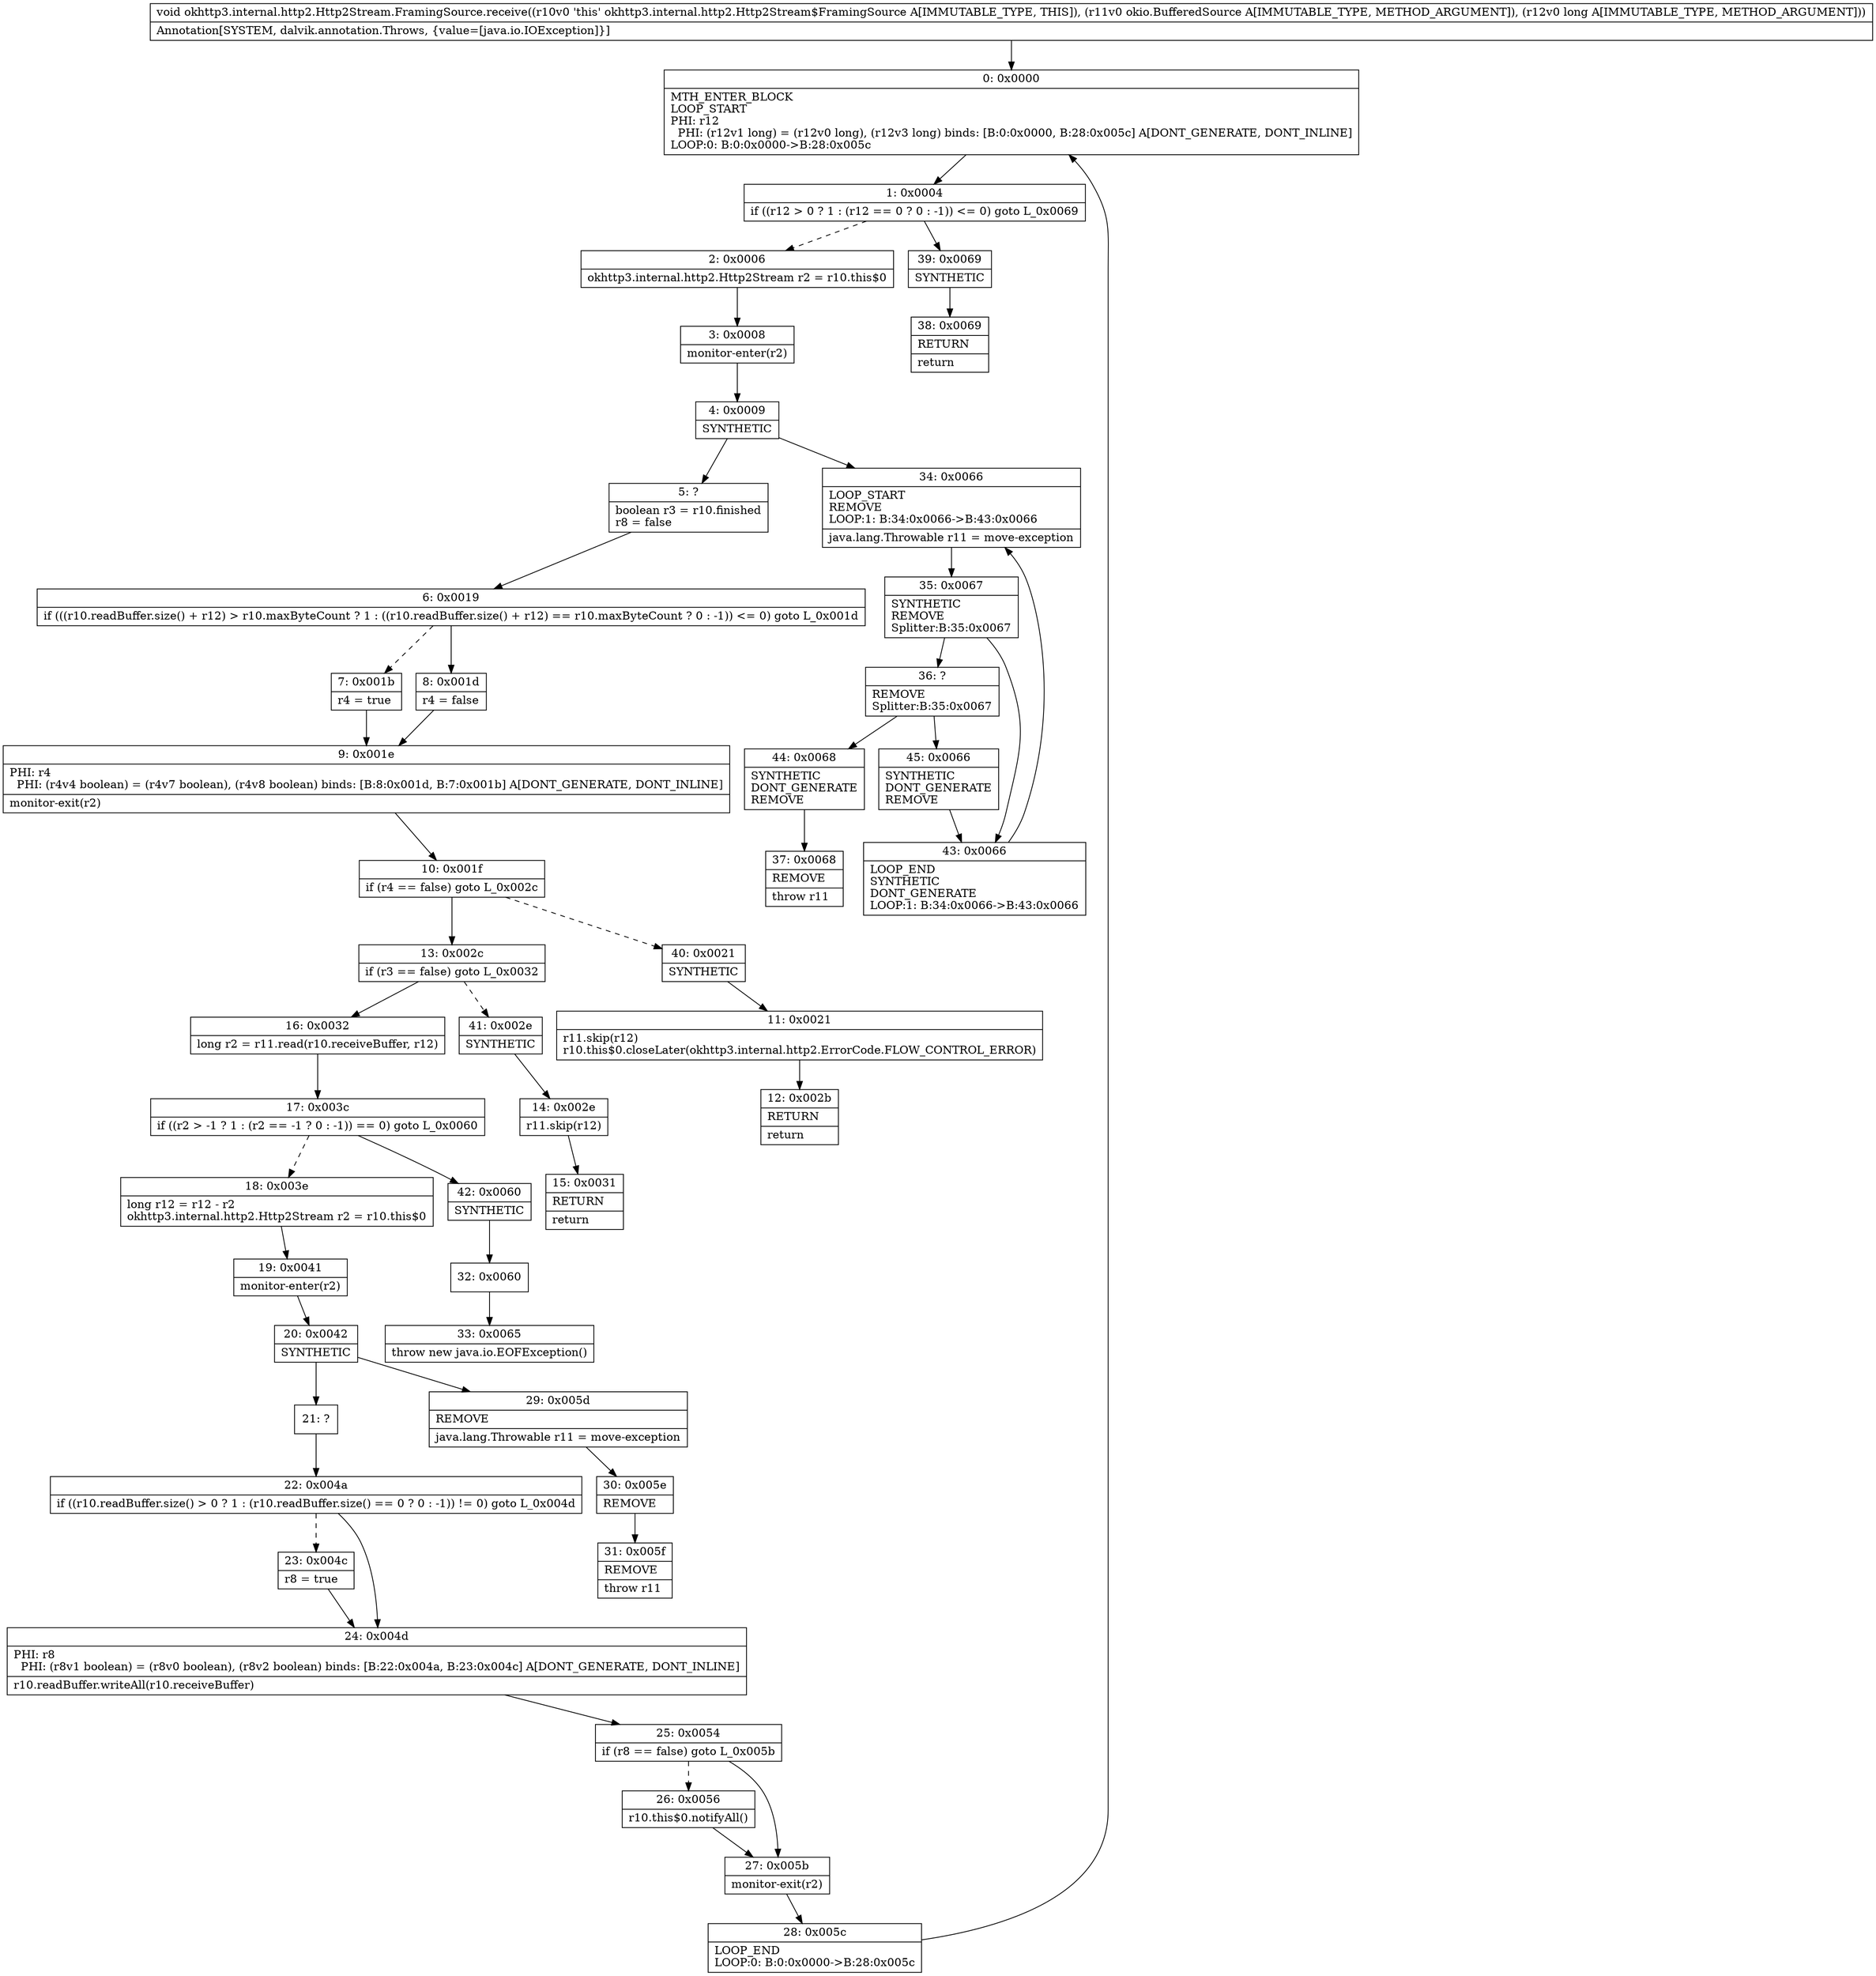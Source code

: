 digraph "CFG forokhttp3.internal.http2.Http2Stream.FramingSource.receive(Lokio\/BufferedSource;J)V" {
Node_0 [shape=record,label="{0\:\ 0x0000|MTH_ENTER_BLOCK\lLOOP_START\lPHI: r12 \l  PHI: (r12v1 long) = (r12v0 long), (r12v3 long) binds: [B:0:0x0000, B:28:0x005c] A[DONT_GENERATE, DONT_INLINE]\lLOOP:0: B:0:0x0000\-\>B:28:0x005c\l}"];
Node_1 [shape=record,label="{1\:\ 0x0004|if ((r12 \> 0 ? 1 : (r12 == 0 ? 0 : \-1)) \<= 0) goto L_0x0069\l}"];
Node_2 [shape=record,label="{2\:\ 0x0006|okhttp3.internal.http2.Http2Stream r2 = r10.this$0\l}"];
Node_3 [shape=record,label="{3\:\ 0x0008|monitor\-enter(r2)\l}"];
Node_4 [shape=record,label="{4\:\ 0x0009|SYNTHETIC\l}"];
Node_5 [shape=record,label="{5\:\ ?|boolean r3 = r10.finished\lr8 = false\l}"];
Node_6 [shape=record,label="{6\:\ 0x0019|if (((r10.readBuffer.size() + r12) \> r10.maxByteCount ? 1 : ((r10.readBuffer.size() + r12) == r10.maxByteCount ? 0 : \-1)) \<= 0) goto L_0x001d\l}"];
Node_7 [shape=record,label="{7\:\ 0x001b|r4 = true\l}"];
Node_8 [shape=record,label="{8\:\ 0x001d|r4 = false\l}"];
Node_9 [shape=record,label="{9\:\ 0x001e|PHI: r4 \l  PHI: (r4v4 boolean) = (r4v7 boolean), (r4v8 boolean) binds: [B:8:0x001d, B:7:0x001b] A[DONT_GENERATE, DONT_INLINE]\l|monitor\-exit(r2)\l}"];
Node_10 [shape=record,label="{10\:\ 0x001f|if (r4 == false) goto L_0x002c\l}"];
Node_11 [shape=record,label="{11\:\ 0x0021|r11.skip(r12)\lr10.this$0.closeLater(okhttp3.internal.http2.ErrorCode.FLOW_CONTROL_ERROR)\l}"];
Node_12 [shape=record,label="{12\:\ 0x002b|RETURN\l|return\l}"];
Node_13 [shape=record,label="{13\:\ 0x002c|if (r3 == false) goto L_0x0032\l}"];
Node_14 [shape=record,label="{14\:\ 0x002e|r11.skip(r12)\l}"];
Node_15 [shape=record,label="{15\:\ 0x0031|RETURN\l|return\l}"];
Node_16 [shape=record,label="{16\:\ 0x0032|long r2 = r11.read(r10.receiveBuffer, r12)\l}"];
Node_17 [shape=record,label="{17\:\ 0x003c|if ((r2 \> \-1 ? 1 : (r2 == \-1 ? 0 : \-1)) == 0) goto L_0x0060\l}"];
Node_18 [shape=record,label="{18\:\ 0x003e|long r12 = r12 \- r2\lokhttp3.internal.http2.Http2Stream r2 = r10.this$0\l}"];
Node_19 [shape=record,label="{19\:\ 0x0041|monitor\-enter(r2)\l}"];
Node_20 [shape=record,label="{20\:\ 0x0042|SYNTHETIC\l}"];
Node_21 [shape=record,label="{21\:\ ?}"];
Node_22 [shape=record,label="{22\:\ 0x004a|if ((r10.readBuffer.size() \> 0 ? 1 : (r10.readBuffer.size() == 0 ? 0 : \-1)) != 0) goto L_0x004d\l}"];
Node_23 [shape=record,label="{23\:\ 0x004c|r8 = true\l}"];
Node_24 [shape=record,label="{24\:\ 0x004d|PHI: r8 \l  PHI: (r8v1 boolean) = (r8v0 boolean), (r8v2 boolean) binds: [B:22:0x004a, B:23:0x004c] A[DONT_GENERATE, DONT_INLINE]\l|r10.readBuffer.writeAll(r10.receiveBuffer)\l}"];
Node_25 [shape=record,label="{25\:\ 0x0054|if (r8 == false) goto L_0x005b\l}"];
Node_26 [shape=record,label="{26\:\ 0x0056|r10.this$0.notifyAll()\l}"];
Node_27 [shape=record,label="{27\:\ 0x005b|monitor\-exit(r2)\l}"];
Node_28 [shape=record,label="{28\:\ 0x005c|LOOP_END\lLOOP:0: B:0:0x0000\-\>B:28:0x005c\l}"];
Node_29 [shape=record,label="{29\:\ 0x005d|REMOVE\l|java.lang.Throwable r11 = move\-exception\l}"];
Node_30 [shape=record,label="{30\:\ 0x005e|REMOVE\l}"];
Node_31 [shape=record,label="{31\:\ 0x005f|REMOVE\l|throw r11\l}"];
Node_32 [shape=record,label="{32\:\ 0x0060}"];
Node_33 [shape=record,label="{33\:\ 0x0065|throw new java.io.EOFException()\l}"];
Node_34 [shape=record,label="{34\:\ 0x0066|LOOP_START\lREMOVE\lLOOP:1: B:34:0x0066\-\>B:43:0x0066\l|java.lang.Throwable r11 = move\-exception\l}"];
Node_35 [shape=record,label="{35\:\ 0x0067|SYNTHETIC\lREMOVE\lSplitter:B:35:0x0067\l}"];
Node_36 [shape=record,label="{36\:\ ?|REMOVE\lSplitter:B:35:0x0067\l}"];
Node_37 [shape=record,label="{37\:\ 0x0068|REMOVE\l|throw r11\l}"];
Node_38 [shape=record,label="{38\:\ 0x0069|RETURN\l|return\l}"];
Node_39 [shape=record,label="{39\:\ 0x0069|SYNTHETIC\l}"];
Node_40 [shape=record,label="{40\:\ 0x0021|SYNTHETIC\l}"];
Node_41 [shape=record,label="{41\:\ 0x002e|SYNTHETIC\l}"];
Node_42 [shape=record,label="{42\:\ 0x0060|SYNTHETIC\l}"];
Node_43 [shape=record,label="{43\:\ 0x0066|LOOP_END\lSYNTHETIC\lDONT_GENERATE\lLOOP:1: B:34:0x0066\-\>B:43:0x0066\l}"];
Node_44 [shape=record,label="{44\:\ 0x0068|SYNTHETIC\lDONT_GENERATE\lREMOVE\l}"];
Node_45 [shape=record,label="{45\:\ 0x0066|SYNTHETIC\lDONT_GENERATE\lREMOVE\l}"];
MethodNode[shape=record,label="{void okhttp3.internal.http2.Http2Stream.FramingSource.receive((r10v0 'this' okhttp3.internal.http2.Http2Stream$FramingSource A[IMMUTABLE_TYPE, THIS]), (r11v0 okio.BufferedSource A[IMMUTABLE_TYPE, METHOD_ARGUMENT]), (r12v0 long A[IMMUTABLE_TYPE, METHOD_ARGUMENT]))  | Annotation[SYSTEM, dalvik.annotation.Throws, \{value=[java.io.IOException]\}]\l}"];
MethodNode -> Node_0;
Node_0 -> Node_1;
Node_1 -> Node_2[style=dashed];
Node_1 -> Node_39;
Node_2 -> Node_3;
Node_3 -> Node_4;
Node_4 -> Node_5;
Node_4 -> Node_34;
Node_5 -> Node_6;
Node_6 -> Node_7[style=dashed];
Node_6 -> Node_8;
Node_7 -> Node_9;
Node_8 -> Node_9;
Node_9 -> Node_10;
Node_10 -> Node_13;
Node_10 -> Node_40[style=dashed];
Node_11 -> Node_12;
Node_13 -> Node_16;
Node_13 -> Node_41[style=dashed];
Node_14 -> Node_15;
Node_16 -> Node_17;
Node_17 -> Node_18[style=dashed];
Node_17 -> Node_42;
Node_18 -> Node_19;
Node_19 -> Node_20;
Node_20 -> Node_21;
Node_20 -> Node_29;
Node_21 -> Node_22;
Node_22 -> Node_23[style=dashed];
Node_22 -> Node_24;
Node_23 -> Node_24;
Node_24 -> Node_25;
Node_25 -> Node_26[style=dashed];
Node_25 -> Node_27;
Node_26 -> Node_27;
Node_27 -> Node_28;
Node_28 -> Node_0;
Node_29 -> Node_30;
Node_30 -> Node_31;
Node_32 -> Node_33;
Node_34 -> Node_35;
Node_35 -> Node_36;
Node_35 -> Node_43;
Node_36 -> Node_44;
Node_36 -> Node_45;
Node_39 -> Node_38;
Node_40 -> Node_11;
Node_41 -> Node_14;
Node_42 -> Node_32;
Node_43 -> Node_34;
Node_44 -> Node_37;
Node_45 -> Node_43;
}

